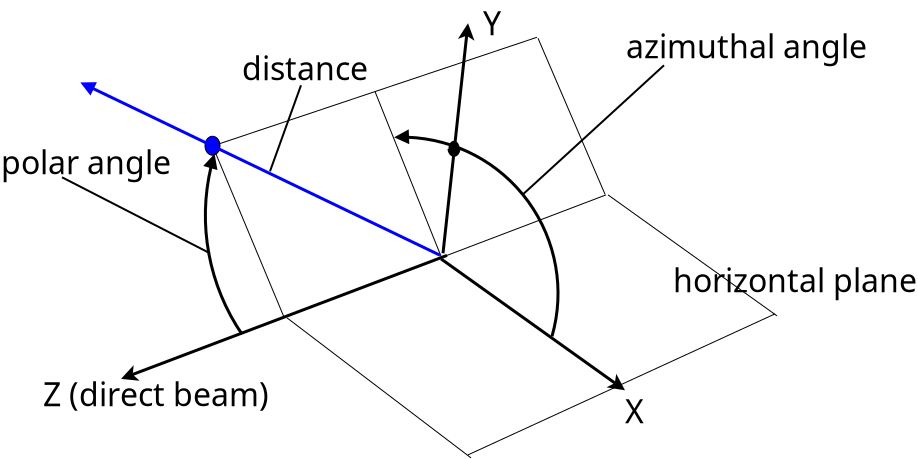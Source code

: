 <?xml version="1.0" encoding="UTF-8"?>
<dia:diagram xmlns:dia="http://www.lysator.liu.se/~alla/dia/">
  <dia:layer name="Background" visible="true">
    <dia:object type="Standard - Line" version="0" id="O0">
      <dia:attribute name="obj_pos">
        <dia:point val="14.1,14.15"/>
      </dia:attribute>
      <dia:attribute name="obj_bb">
        <dia:rectangle val="14.068,8.068;30.032,14.182"/>
      </dia:attribute>
      <dia:attribute name="conn_endpoints">
        <dia:point val="14.1,14.15"/>
        <dia:point val="30,8.1"/>
      </dia:attribute>
      <dia:attribute name="numcp">
        <dia:int val="1"/>
      </dia:attribute>
      <dia:attribute name="line_width">
        <dia:real val="0.05"/>
      </dia:attribute>
    </dia:object>
    <dia:object type="Standard - Line" version="0" id="O1">
      <dia:attribute name="obj_pos">
        <dia:point val="14.05,14.25"/>
      </dia:attribute>
      <dia:attribute name="obj_bb">
        <dia:rectangle val="14.015,14.215;23.285,21.285"/>
      </dia:attribute>
      <dia:attribute name="conn_endpoints">
        <dia:point val="14.05,14.25"/>
        <dia:point val="23.25,21.25"/>
      </dia:attribute>
      <dia:attribute name="numcp">
        <dia:int val="1"/>
      </dia:attribute>
      <dia:attribute name="line_width">
        <dia:real val="0.05"/>
      </dia:attribute>
    </dia:object>
    <dia:object type="Standard - Line" version="0" id="O2">
      <dia:attribute name="obj_pos">
        <dia:point val="30.1,8.1"/>
      </dia:attribute>
      <dia:attribute name="obj_bb">
        <dia:rectangle val="30.065,8.065;38.585,14.185"/>
      </dia:attribute>
      <dia:attribute name="conn_endpoints">
        <dia:point val="30.1,8.1"/>
        <dia:point val="38.55,14.15"/>
      </dia:attribute>
      <dia:attribute name="numcp">
        <dia:int val="1"/>
      </dia:attribute>
      <dia:attribute name="line_width">
        <dia:real val="0.05"/>
      </dia:attribute>
    </dia:object>
    <dia:object type="Standard - Line" version="0" id="O3">
      <dia:attribute name="obj_pos">
        <dia:point val="23.1,21.1"/>
      </dia:attribute>
      <dia:attribute name="obj_bb">
        <dia:rectangle val="23.067,14.017;38.483,21.133"/>
      </dia:attribute>
      <dia:attribute name="conn_endpoints">
        <dia:point val="23.1,21.1"/>
        <dia:point val="38.45,14.05"/>
      </dia:attribute>
      <dia:attribute name="numcp">
        <dia:int val="1"/>
      </dia:attribute>
      <dia:attribute name="line_width">
        <dia:real val="0.05"/>
      </dia:attribute>
    </dia:object>
    <dia:object type="Standard - Line" version="0" id="O4">
      <dia:attribute name="obj_pos">
        <dia:point val="22.05,11.125"/>
      </dia:attribute>
      <dia:attribute name="obj_bb">
        <dia:rectangle val="5.503,11.028;22.147,17.794"/>
      </dia:attribute>
      <dia:attribute name="conn_endpoints">
        <dia:point val="22.05,11.125"/>
        <dia:point val="5.75,17.3"/>
      </dia:attribute>
      <dia:attribute name="numcp">
        <dia:int val="1"/>
      </dia:attribute>
      <dia:attribute name="line_width">
        <dia:real val="0.15"/>
      </dia:attribute>
      <dia:attribute name="end_arrow">
        <dia:enum val="22"/>
      </dia:attribute>
      <dia:attribute name="end_arrow_length">
        <dia:real val="0.5"/>
      </dia:attribute>
      <dia:attribute name="end_arrow_width">
        <dia:real val="0.5"/>
      </dia:attribute>
      <dia:connections>
        <dia:connection handle="0" to="O0" connection="0"/>
      </dia:connections>
    </dia:object>
    <dia:object type="Standard - Line" version="0" id="O5">
      <dia:attribute name="obj_pos">
        <dia:point val="21.75,11.3"/>
      </dia:attribute>
      <dia:attribute name="obj_bb">
        <dia:rectangle val="21.645,11.195;31.302,18.322"/>
      </dia:attribute>
      <dia:attribute name="conn_endpoints">
        <dia:point val="21.75,11.3"/>
        <dia:point val="30.95,17.871"/>
      </dia:attribute>
      <dia:attribute name="numcp">
        <dia:int val="1"/>
      </dia:attribute>
      <dia:attribute name="line_width">
        <dia:real val="0.15"/>
      </dia:attribute>
      <dia:attribute name="end_arrow">
        <dia:enum val="22"/>
      </dia:attribute>
      <dia:attribute name="end_arrow_length">
        <dia:real val="0.5"/>
      </dia:attribute>
      <dia:attribute name="end_arrow_width">
        <dia:real val="0.5"/>
      </dia:attribute>
    </dia:object>
    <dia:object type="Standard - Line" version="0" id="O6">
      <dia:attribute name="obj_pos">
        <dia:point val="13.9,14.213"/>
      </dia:attribute>
      <dia:attribute name="obj_bb">
        <dia:rectangle val="10.317,5.667;13.933,14.245"/>
      </dia:attribute>
      <dia:attribute name="conn_endpoints">
        <dia:point val="13.9,14.213"/>
        <dia:point val="10.35,5.7"/>
      </dia:attribute>
      <dia:attribute name="numcp">
        <dia:int val="1"/>
      </dia:attribute>
      <dia:attribute name="line_width">
        <dia:real val="0.05"/>
      </dia:attribute>
      <dia:connections>
        <dia:connection handle="0" to="O4" connection="0"/>
      </dia:connections>
    </dia:object>
    <dia:object type="Standard - Line" version="0" id="O7">
      <dia:attribute name="obj_pos">
        <dia:point val="10.35,5.65"/>
      </dia:attribute>
      <dia:attribute name="obj_bb">
        <dia:rectangle val="10.318,0.187;26.582,5.682"/>
      </dia:attribute>
      <dia:attribute name="conn_endpoints">
        <dia:point val="10.35,5.65"/>
        <dia:point val="26.55,0.219"/>
      </dia:attribute>
      <dia:attribute name="numcp">
        <dia:int val="1"/>
      </dia:attribute>
      <dia:attribute name="line_width">
        <dia:real val="0.05"/>
      </dia:attribute>
    </dia:object>
    <dia:object type="Standard - Line" version="0" id="O8">
      <dia:attribute name="obj_pos">
        <dia:point val="29.95,8.069"/>
      </dia:attribute>
      <dia:attribute name="obj_bb">
        <dia:rectangle val="26.567,0.236;29.983,8.102"/>
      </dia:attribute>
      <dia:attribute name="conn_endpoints">
        <dia:point val="29.95,8.069"/>
        <dia:point val="26.6,0.269"/>
      </dia:attribute>
      <dia:attribute name="numcp">
        <dia:int val="1"/>
      </dia:attribute>
      <dia:attribute name="line_width">
        <dia:real val="0.05"/>
      </dia:attribute>
    </dia:object>
    <dia:object type="Standard - Line" version="0" id="O9">
      <dia:attribute name="obj_pos">
        <dia:point val="21.75,11.169"/>
      </dia:attribute>
      <dia:attribute name="obj_bb">
        <dia:rectangle val="18.418,2.902;21.782,11.201"/>
      </dia:attribute>
      <dia:attribute name="conn_endpoints">
        <dia:point val="21.75,11.169"/>
        <dia:point val="18.45,2.934"/>
      </dia:attribute>
      <dia:attribute name="numcp">
        <dia:int val="1"/>
      </dia:attribute>
      <dia:attribute name="line_width">
        <dia:real val="0.05"/>
      </dia:attribute>
      <dia:connections>
        <dia:connection handle="1" to="O7" connection="0"/>
      </dia:connections>
    </dia:object>
    <dia:object type="Standard - Ellipse" version="0" id="O10">
      <dia:attribute name="obj_pos">
        <dia:point val="9.95,5.169"/>
      </dia:attribute>
      <dia:attribute name="obj_bb">
        <dia:rectangle val="9.925,5.144;10.725,6.144"/>
      </dia:attribute>
      <dia:attribute name="elem_corner">
        <dia:point val="9.95,5.169"/>
      </dia:attribute>
      <dia:attribute name="elem_width">
        <dia:real val="0.75"/>
      </dia:attribute>
      <dia:attribute name="elem_height">
        <dia:real val="0.95"/>
      </dia:attribute>
      <dia:attribute name="border_width">
        <dia:real val="0.05"/>
      </dia:attribute>
      <dia:attribute name="inner_color">
        <dia:color val="#0000ff"/>
      </dia:attribute>
    </dia:object>
    <dia:object type="Standard - Line" version="0" id="O11">
      <dia:attribute name="obj_pos">
        <dia:point val="21.7,11.119"/>
      </dia:attribute>
      <dia:attribute name="obj_bb">
        <dia:rectangle val="3.516,2.036;21.8,11.219"/>
      </dia:attribute>
      <dia:attribute name="conn_endpoints">
        <dia:point val="21.7,11.119"/>
        <dia:point val="3.8,2.519"/>
      </dia:attribute>
      <dia:attribute name="numcp">
        <dia:int val="1"/>
      </dia:attribute>
      <dia:attribute name="line_color">
        <dia:color val="#0000ff"/>
      </dia:attribute>
      <dia:attribute name="line_width">
        <dia:real val="0.15"/>
      </dia:attribute>
      <dia:attribute name="end_arrow">
        <dia:enum val="3"/>
      </dia:attribute>
      <dia:attribute name="end_arrow_length">
        <dia:real val="0.5"/>
      </dia:attribute>
      <dia:attribute name="end_arrow_width">
        <dia:real val="0.5"/>
      </dia:attribute>
    </dia:object>
    <dia:object type="Standard - Arc" version="0" id="O12">
      <dia:attribute name="obj_pos">
        <dia:point val="11.8,15.069"/>
      </dia:attribute>
      <dia:attribute name="obj_bb">
        <dia:rectangle val="9.841,5.492;11.886,15.155"/>
      </dia:attribute>
      <dia:attribute name="conn_endpoints">
        <dia:point val="11.8,15.069"/>
        <dia:point val="10.325,5.644"/>
      </dia:attribute>
      <dia:attribute name="curve_distance">
        <dia:real val="-1.018"/>
      </dia:attribute>
      <dia:attribute name="line_width">
        <dia:real val="0.15"/>
      </dia:attribute>
      <dia:attribute name="end_arrow">
        <dia:enum val="3"/>
      </dia:attribute>
      <dia:attribute name="end_arrow_length">
        <dia:real val="0.5"/>
      </dia:attribute>
      <dia:attribute name="end_arrow_width">
        <dia:real val="0.5"/>
      </dia:attribute>
      <dia:connections>
        <dia:connection handle="1" to="O10" connection="8"/>
      </dia:connections>
    </dia:object>
    <dia:object type="Standard - Arc" version="0" id="O13">
      <dia:attribute name="obj_pos">
        <dia:point val="27.3,15.171"/>
      </dia:attribute>
      <dia:attribute name="obj_bb">
        <dia:rectangle val="19.06,5.138;27.676,15.277"/>
      </dia:attribute>
      <dia:attribute name="conn_endpoints">
        <dia:point val="27.3,15.171"/>
        <dia:point val="19.5,5.219"/>
      </dia:attribute>
      <dia:attribute name="curve_distance">
        <dia:real val="3.225"/>
      </dia:attribute>
      <dia:attribute name="line_width">
        <dia:real val="0.15"/>
      </dia:attribute>
      <dia:attribute name="end_arrow">
        <dia:enum val="3"/>
      </dia:attribute>
      <dia:attribute name="end_arrow_length">
        <dia:real val="0.5"/>
      </dia:attribute>
      <dia:attribute name="end_arrow_width">
        <dia:real val="0.5"/>
      </dia:attribute>
    </dia:object>
    <dia:object type="Standard - Text" version="0" id="O14">
      <dia:attribute name="obj_pos">
        <dia:point val="1.85,18.669"/>
      </dia:attribute>
      <dia:attribute name="obj_bb">
        <dia:rectangle val="1.85,17.121;11.748,19.664"/>
      </dia:attribute>
      <dia:attribute name="text">
        <dia:composite type="text">
          <dia:attribute name="string">
            <dia:string>#Z (direct beam)#</dia:string>
          </dia:attribute>
          <dia:attribute name="font">
            <dia:font family="sans" style="0" name="Helvetica"/>
          </dia:attribute>
          <dia:attribute name="height">
            <dia:real val="2"/>
          </dia:attribute>
          <dia:attribute name="pos">
            <dia:point val="1.85,18.669"/>
          </dia:attribute>
          <dia:attribute name="color">
            <dia:color val="#000000"/>
          </dia:attribute>
          <dia:attribute name="alignment">
            <dia:enum val="0"/>
          </dia:attribute>
        </dia:composite>
      </dia:attribute>
    </dia:object>
    <dia:object type="Standard - Text" version="0" id="O15">
      <dia:attribute name="obj_pos">
        <dia:point val="30.95,19.519"/>
      </dia:attribute>
      <dia:attribute name="obj_bb">
        <dia:rectangle val="30.902,17.971;31.9,20.514"/>
      </dia:attribute>
      <dia:attribute name="text">
        <dia:composite type="text">
          <dia:attribute name="string">
            <dia:string>#X#</dia:string>
          </dia:attribute>
          <dia:attribute name="font">
            <dia:font family="sans" style="0" name="Helvetica"/>
          </dia:attribute>
          <dia:attribute name="height">
            <dia:real val="2"/>
          </dia:attribute>
          <dia:attribute name="pos">
            <dia:point val="30.95,19.519"/>
          </dia:attribute>
          <dia:attribute name="color">
            <dia:color val="#000000"/>
          </dia:attribute>
          <dia:attribute name="alignment">
            <dia:enum val="0"/>
          </dia:attribute>
        </dia:composite>
      </dia:attribute>
    </dia:object>
    <dia:object type="Standard - Line" version="0" id="O16">
      <dia:attribute name="obj_pos">
        <dia:point val="21.85,11.019"/>
      </dia:attribute>
      <dia:attribute name="obj_bb">
        <dia:rectangle val="21.767,-0.61;23.605,11.101"/>
      </dia:attribute>
      <dia:attribute name="conn_endpoints">
        <dia:point val="21.85,11.019"/>
        <dia:point val="23.1,-0.481"/>
      </dia:attribute>
      <dia:attribute name="numcp">
        <dia:int val="1"/>
      </dia:attribute>
      <dia:attribute name="line_width">
        <dia:real val="0.15"/>
      </dia:attribute>
      <dia:attribute name="end_arrow">
        <dia:enum val="22"/>
      </dia:attribute>
      <dia:attribute name="end_arrow_length">
        <dia:real val="0.5"/>
      </dia:attribute>
      <dia:attribute name="end_arrow_width">
        <dia:real val="0.5"/>
      </dia:attribute>
    </dia:object>
    <dia:object type="Standard - Text" version="0" id="O17">
      <dia:attribute name="obj_pos">
        <dia:point val="23.85,0.119"/>
      </dia:attribute>
      <dia:attribute name="obj_bb">
        <dia:rectangle val="23.85,-1.429;24.848,1.114"/>
      </dia:attribute>
      <dia:attribute name="text">
        <dia:composite type="text">
          <dia:attribute name="string">
            <dia:string>#Y#</dia:string>
          </dia:attribute>
          <dia:attribute name="font">
            <dia:font family="sans" style="0" name="Helvetica"/>
          </dia:attribute>
          <dia:attribute name="height">
            <dia:real val="2"/>
          </dia:attribute>
          <dia:attribute name="pos">
            <dia:point val="23.85,0.119"/>
          </dia:attribute>
          <dia:attribute name="color">
            <dia:color val="#000000"/>
          </dia:attribute>
          <dia:attribute name="alignment">
            <dia:enum val="0"/>
          </dia:attribute>
        </dia:composite>
      </dia:attribute>
    </dia:object>
    <dia:object type="Standard - Text" version="0" id="O18">
      <dia:attribute name="obj_pos">
        <dia:point val="33.35,12.971"/>
      </dia:attribute>
      <dia:attribute name="obj_bb">
        <dia:rectangle val="33.35,11.424;43.547,13.966"/>
      </dia:attribute>
      <dia:attribute name="text">
        <dia:composite type="text">
          <dia:attribute name="string">
            <dia:string>#horizontal plane#</dia:string>
          </dia:attribute>
          <dia:attribute name="font">
            <dia:font family="sans" style="0" name="Helvetica"/>
          </dia:attribute>
          <dia:attribute name="height">
            <dia:real val="2"/>
          </dia:attribute>
          <dia:attribute name="pos">
            <dia:point val="33.35,12.971"/>
          </dia:attribute>
          <dia:attribute name="color">
            <dia:color val="#000000"/>
          </dia:attribute>
          <dia:attribute name="alignment">
            <dia:enum val="0"/>
          </dia:attribute>
        </dia:composite>
      </dia:attribute>
    </dia:object>
    <dia:object type="Standard - Text" version="0" id="O19">
      <dia:attribute name="obj_pos">
        <dia:point val="-0.25,7.071"/>
      </dia:attribute>
      <dia:attribute name="obj_bb">
        <dia:rectangle val="-0.25,5.524;6.897,8.066"/>
      </dia:attribute>
      <dia:attribute name="text">
        <dia:composite type="text">
          <dia:attribute name="string">
            <dia:string>#polar angle#</dia:string>
          </dia:attribute>
          <dia:attribute name="font">
            <dia:font family="sans" style="0" name="Helvetica"/>
          </dia:attribute>
          <dia:attribute name="height">
            <dia:real val="2"/>
          </dia:attribute>
          <dia:attribute name="pos">
            <dia:point val="-0.25,7.071"/>
          </dia:attribute>
          <dia:attribute name="color">
            <dia:color val="#000000"/>
          </dia:attribute>
          <dia:attribute name="alignment">
            <dia:enum val="0"/>
          </dia:attribute>
        </dia:composite>
      </dia:attribute>
    </dia:object>
    <dia:object type="Standard - Line" version="0" id="O20">
      <dia:attribute name="obj_pos">
        <dia:point val="2.8,7.221"/>
      </dia:attribute>
      <dia:attribute name="obj_bb">
        <dia:rectangle val="2.733,7.154;10.267,11.089"/>
      </dia:attribute>
      <dia:attribute name="conn_endpoints">
        <dia:point val="2.8,7.221"/>
        <dia:point val="10.2,11.021"/>
      </dia:attribute>
      <dia:attribute name="numcp">
        <dia:int val="1"/>
      </dia:attribute>
    </dia:object>
    <dia:object type="Standard - Text" version="0" id="O21">
      <dia:attribute name="obj_pos">
        <dia:point val="31,1.271"/>
      </dia:attribute>
      <dia:attribute name="obj_bb">
        <dia:rectangle val="31,-0.276;41.097,2.266"/>
      </dia:attribute>
      <dia:attribute name="text">
        <dia:composite type="text">
          <dia:attribute name="string">
            <dia:string>#azimuthal angle#</dia:string>
          </dia:attribute>
          <dia:attribute name="font">
            <dia:font family="sans" style="0" name="Helvetica"/>
          </dia:attribute>
          <dia:attribute name="height">
            <dia:real val="2"/>
          </dia:attribute>
          <dia:attribute name="pos">
            <dia:point val="31,1.271"/>
          </dia:attribute>
          <dia:attribute name="color">
            <dia:color val="#000000"/>
          </dia:attribute>
          <dia:attribute name="alignment">
            <dia:enum val="0"/>
          </dia:attribute>
        </dia:composite>
      </dia:attribute>
    </dia:object>
    <dia:object type="Standard - Line" version="0" id="O22">
      <dia:attribute name="obj_pos">
        <dia:point val="32.9,1.621"/>
      </dia:attribute>
      <dia:attribute name="obj_bb">
        <dia:rectangle val="25.779,1.551;32.971,8.142"/>
      </dia:attribute>
      <dia:attribute name="conn_endpoints">
        <dia:point val="32.9,1.621"/>
        <dia:point val="25.85,8.071"/>
      </dia:attribute>
      <dia:attribute name="numcp">
        <dia:int val="1"/>
      </dia:attribute>
    </dia:object>
    <dia:object type="Standard - Ellipse" version="0" id="O23">
      <dia:attribute name="obj_pos">
        <dia:point val="22.125,5.396"/>
      </dia:attribute>
      <dia:attribute name="obj_bb">
        <dia:rectangle val="22.075,5.346;22.725,6.196"/>
      </dia:attribute>
      <dia:attribute name="elem_corner">
        <dia:point val="22.125,5.396"/>
      </dia:attribute>
      <dia:attribute name="elem_width">
        <dia:real val="0.55"/>
      </dia:attribute>
      <dia:attribute name="elem_height">
        <dia:real val="0.75"/>
      </dia:attribute>
      <dia:attribute name="inner_color">
        <dia:color val="#000000"/>
      </dia:attribute>
      <dia:attribute name="line_style">
        <dia:enum val="1"/>
      </dia:attribute>
    </dia:object>
    <dia:object type="Standard - Text" version="0" id="O24">
      <dia:attribute name="obj_pos">
        <dia:point val="11.8,2.371"/>
      </dia:attribute>
      <dia:attribute name="obj_bb">
        <dia:rectangle val="11.8,0.824;17.247,3.366"/>
      </dia:attribute>
      <dia:attribute name="text">
        <dia:composite type="text">
          <dia:attribute name="string">
            <dia:string>#distance#</dia:string>
          </dia:attribute>
          <dia:attribute name="font">
            <dia:font family="sans" style="0" name="Helvetica"/>
          </dia:attribute>
          <dia:attribute name="height">
            <dia:real val="2"/>
          </dia:attribute>
          <dia:attribute name="pos">
            <dia:point val="11.8,2.371"/>
          </dia:attribute>
          <dia:attribute name="color">
            <dia:color val="#000000"/>
          </dia:attribute>
          <dia:attribute name="alignment">
            <dia:enum val="0"/>
          </dia:attribute>
        </dia:composite>
      </dia:attribute>
    </dia:object>
    <dia:object type="Standard - Line" version="0" id="O25">
      <dia:attribute name="obj_pos">
        <dia:point val="14.75,2.621"/>
      </dia:attribute>
      <dia:attribute name="obj_bb">
        <dia:rectangle val="13.136,2.557;14.814,6.985"/>
      </dia:attribute>
      <dia:attribute name="conn_endpoints">
        <dia:point val="14.75,2.621"/>
        <dia:point val="13.2,6.921"/>
      </dia:attribute>
      <dia:attribute name="numcp">
        <dia:int val="1"/>
      </dia:attribute>
    </dia:object>
  </dia:layer>
</dia:diagram>
